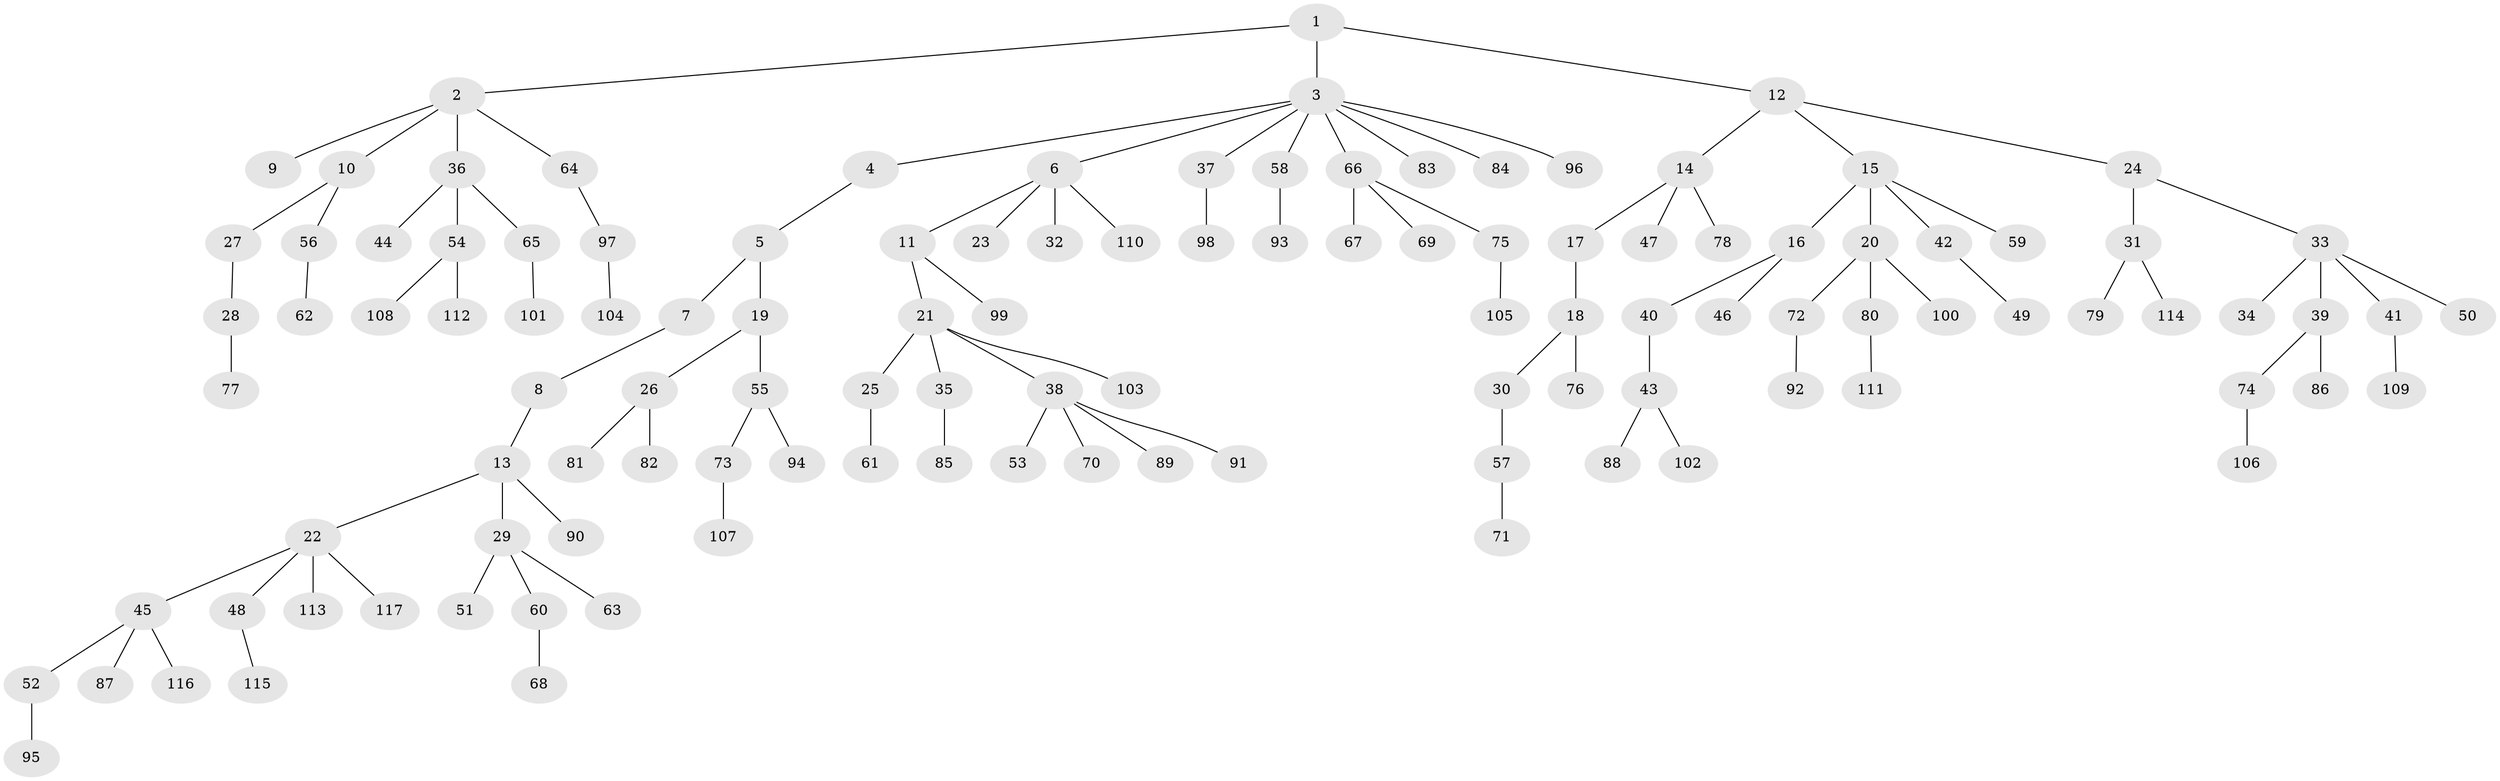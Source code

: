 // coarse degree distribution, {2: 0.13793103448275862, 4: 0.06896551724137931, 1: 0.7413793103448276, 17: 0.017241379310344827, 8: 0.017241379310344827, 14: 0.017241379310344827}
// Generated by graph-tools (version 1.1) at 2025/56/03/04/25 21:56:21]
// undirected, 117 vertices, 116 edges
graph export_dot {
graph [start="1"]
  node [color=gray90,style=filled];
  1;
  2;
  3;
  4;
  5;
  6;
  7;
  8;
  9;
  10;
  11;
  12;
  13;
  14;
  15;
  16;
  17;
  18;
  19;
  20;
  21;
  22;
  23;
  24;
  25;
  26;
  27;
  28;
  29;
  30;
  31;
  32;
  33;
  34;
  35;
  36;
  37;
  38;
  39;
  40;
  41;
  42;
  43;
  44;
  45;
  46;
  47;
  48;
  49;
  50;
  51;
  52;
  53;
  54;
  55;
  56;
  57;
  58;
  59;
  60;
  61;
  62;
  63;
  64;
  65;
  66;
  67;
  68;
  69;
  70;
  71;
  72;
  73;
  74;
  75;
  76;
  77;
  78;
  79;
  80;
  81;
  82;
  83;
  84;
  85;
  86;
  87;
  88;
  89;
  90;
  91;
  92;
  93;
  94;
  95;
  96;
  97;
  98;
  99;
  100;
  101;
  102;
  103;
  104;
  105;
  106;
  107;
  108;
  109;
  110;
  111;
  112;
  113;
  114;
  115;
  116;
  117;
  1 -- 2;
  1 -- 3;
  1 -- 12;
  2 -- 9;
  2 -- 10;
  2 -- 36;
  2 -- 64;
  3 -- 4;
  3 -- 6;
  3 -- 37;
  3 -- 58;
  3 -- 66;
  3 -- 83;
  3 -- 84;
  3 -- 96;
  4 -- 5;
  5 -- 7;
  5 -- 19;
  6 -- 11;
  6 -- 23;
  6 -- 32;
  6 -- 110;
  7 -- 8;
  8 -- 13;
  10 -- 27;
  10 -- 56;
  11 -- 21;
  11 -- 99;
  12 -- 14;
  12 -- 15;
  12 -- 24;
  13 -- 22;
  13 -- 29;
  13 -- 90;
  14 -- 17;
  14 -- 47;
  14 -- 78;
  15 -- 16;
  15 -- 20;
  15 -- 42;
  15 -- 59;
  16 -- 40;
  16 -- 46;
  17 -- 18;
  18 -- 30;
  18 -- 76;
  19 -- 26;
  19 -- 55;
  20 -- 72;
  20 -- 80;
  20 -- 100;
  21 -- 25;
  21 -- 35;
  21 -- 38;
  21 -- 103;
  22 -- 45;
  22 -- 48;
  22 -- 113;
  22 -- 117;
  24 -- 31;
  24 -- 33;
  25 -- 61;
  26 -- 81;
  26 -- 82;
  27 -- 28;
  28 -- 77;
  29 -- 51;
  29 -- 60;
  29 -- 63;
  30 -- 57;
  31 -- 79;
  31 -- 114;
  33 -- 34;
  33 -- 39;
  33 -- 41;
  33 -- 50;
  35 -- 85;
  36 -- 44;
  36 -- 54;
  36 -- 65;
  37 -- 98;
  38 -- 53;
  38 -- 70;
  38 -- 89;
  38 -- 91;
  39 -- 74;
  39 -- 86;
  40 -- 43;
  41 -- 109;
  42 -- 49;
  43 -- 88;
  43 -- 102;
  45 -- 52;
  45 -- 87;
  45 -- 116;
  48 -- 115;
  52 -- 95;
  54 -- 108;
  54 -- 112;
  55 -- 73;
  55 -- 94;
  56 -- 62;
  57 -- 71;
  58 -- 93;
  60 -- 68;
  64 -- 97;
  65 -- 101;
  66 -- 67;
  66 -- 69;
  66 -- 75;
  72 -- 92;
  73 -- 107;
  74 -- 106;
  75 -- 105;
  80 -- 111;
  97 -- 104;
}
